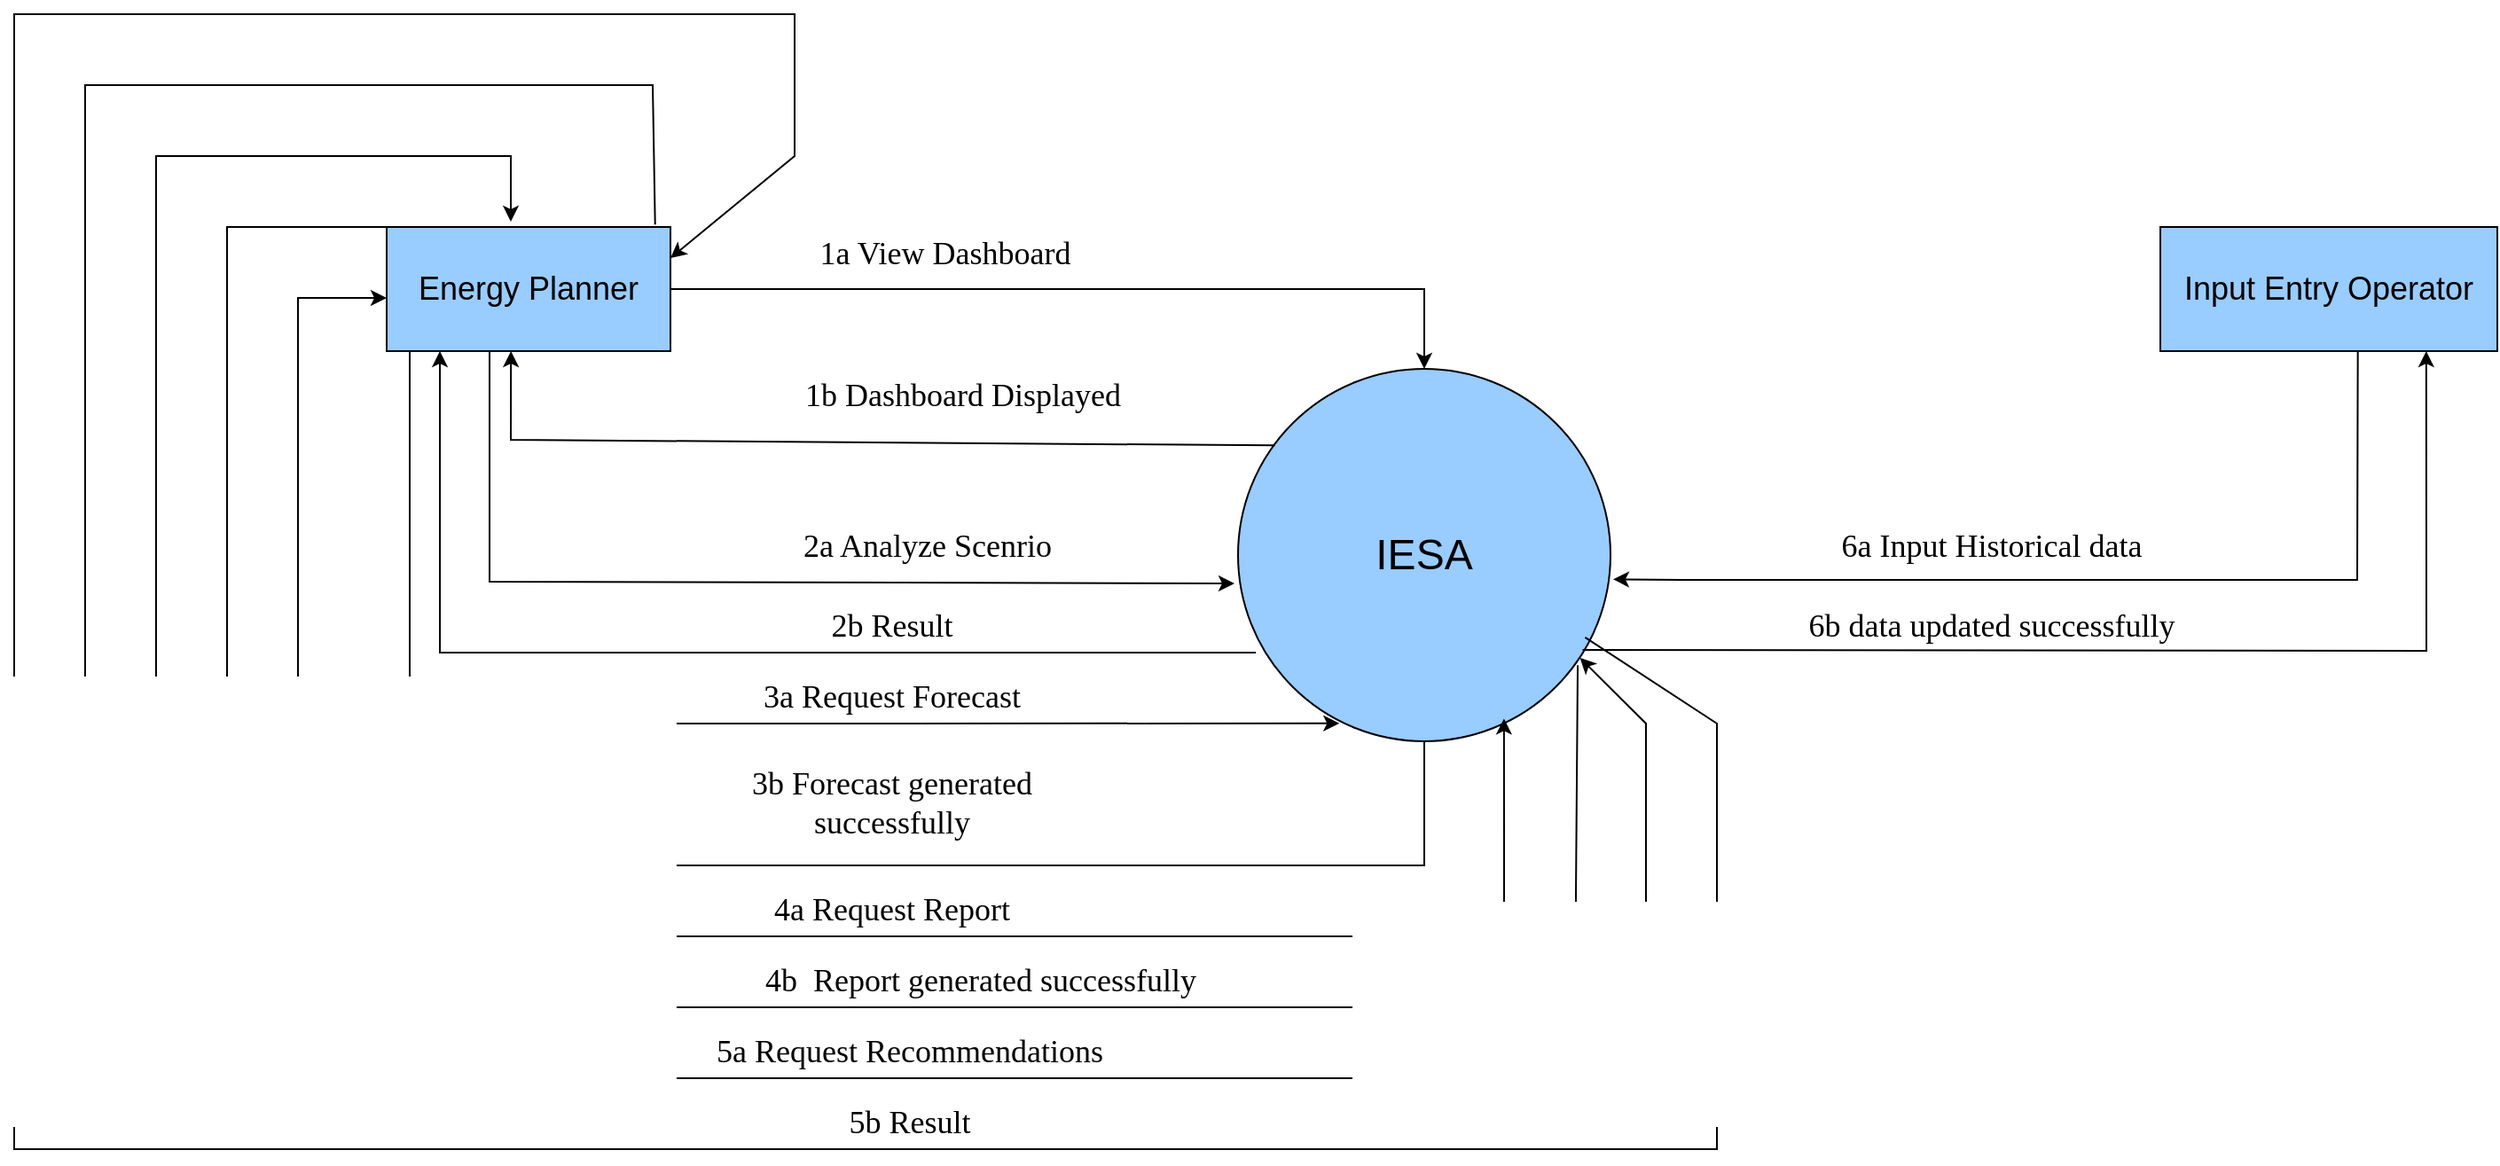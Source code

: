 <mxfile version="24.7.17">
  <diagram name="Page-1" id="90a13364-a465-7bf4-72fc-28e22215d7a0">
    <mxGraphModel dx="1600" dy="760" grid="1" gridSize="10" guides="1" tooltips="1" connect="1" arrows="1" fold="1" page="1" pageScale="1.5" pageWidth="1169" pageHeight="826" background="none" math="0" shadow="0">
      <root>
        <mxCell id="0" style=";html=1;" />
        <mxCell id="1" style=";html=1;" parent="0" />
        <mxCell id="zMM4AH2HvZYqn0vc6SCV-10" value="&lt;font style=&quot;font-size: 24px;&quot;&gt;IESA&lt;/font&gt;" style="ellipse;whiteSpace=wrap;html=1;aspect=fixed;fillColor=#99CCFF;" vertex="1" parent="1">
          <mxGeometry x="730" y="520" width="210" height="210" as="geometry" />
        </mxCell>
        <mxCell id="zMM4AH2HvZYqn0vc6SCV-12" value="&lt;font style=&quot;font-size: 18px;&quot;&gt;Energy Planner&lt;/font&gt;" style="rounded=0;whiteSpace=wrap;html=1;fillColor=#99CCFF;" vertex="1" parent="1">
          <mxGeometry x="250" y="440" width="160" height="70" as="geometry" />
        </mxCell>
        <mxCell id="zMM4AH2HvZYqn0vc6SCV-15" value="" style="endArrow=classic;html=1;rounded=0;exitX=1;exitY=0.5;exitDx=0;exitDy=0;entryX=0.5;entryY=0;entryDx=0;entryDy=0;" edge="1" parent="1" source="zMM4AH2HvZYqn0vc6SCV-12" target="zMM4AH2HvZYqn0vc6SCV-10">
          <mxGeometry width="50" height="50" relative="1" as="geometry">
            <mxPoint x="850" y="630" as="sourcePoint" />
            <mxPoint x="840" y="480" as="targetPoint" />
            <Array as="points">
              <mxPoint x="835" y="475" />
            </Array>
          </mxGeometry>
        </mxCell>
        <mxCell id="zMM4AH2HvZYqn0vc6SCV-16" value="&lt;font face=&quot;Verdana&quot; style=&quot;font-size: 18px;&quot;&gt;1a View Dashboard&lt;/font&gt;" style="text;html=1;align=center;verticalAlign=middle;whiteSpace=wrap;rounded=0;" vertex="1" parent="1">
          <mxGeometry x="460" y="440" width="210" height="30" as="geometry" />
        </mxCell>
        <mxCell id="zMM4AH2HvZYqn0vc6SCV-18" value="" style="endArrow=classic;html=1;rounded=0;entryX=0.438;entryY=1;entryDx=0;entryDy=0;entryPerimeter=0;" edge="1" parent="1" target="zMM4AH2HvZYqn0vc6SCV-12">
          <mxGeometry width="50" height="50" relative="1" as="geometry">
            <mxPoint x="750.668" y="563.178" as="sourcePoint" />
            <mxPoint x="320" y="520" as="targetPoint" />
            <Array as="points">
              <mxPoint x="320" y="560" />
            </Array>
          </mxGeometry>
        </mxCell>
        <mxCell id="zMM4AH2HvZYqn0vc6SCV-20" value="&lt;font face=&quot;Verdana&quot; style=&quot;font-size: 18px;&quot;&gt;1b Dashboard Displayed&lt;/font&gt;" style="text;html=1;align=center;verticalAlign=middle;whiteSpace=wrap;rounded=0;" vertex="1" parent="1">
          <mxGeometry x="460" y="520" width="230" height="30" as="geometry" />
        </mxCell>
        <mxCell id="zMM4AH2HvZYqn0vc6SCV-21" value="" style="endArrow=classic;html=1;rounded=0;" edge="1" parent="1">
          <mxGeometry width="50" height="50" relative="1" as="geometry">
            <mxPoint x="308" y="510" as="sourcePoint" />
            <mxPoint x="728" y="641" as="targetPoint" />
            <Array as="points">
              <mxPoint x="308" y="640" />
            </Array>
          </mxGeometry>
        </mxCell>
        <mxCell id="zMM4AH2HvZYqn0vc6SCV-22" value="&lt;font face=&quot;Verdana&quot; style=&quot;font-size: 18px;&quot;&gt;2a Analyze Scenrio&lt;/font&gt;" style="text;html=1;align=center;verticalAlign=middle;whiteSpace=wrap;rounded=0;" vertex="1" parent="1">
          <mxGeometry x="440" y="604.5" width="230" height="30" as="geometry" />
        </mxCell>
        <mxCell id="zMM4AH2HvZYqn0vc6SCV-23" value="" style="endArrow=classic;html=1;rounded=0;" edge="1" parent="1">
          <mxGeometry width="50" height="50" relative="1" as="geometry">
            <mxPoint x="740" y="680" as="sourcePoint" />
            <mxPoint x="280" y="510" as="targetPoint" />
            <Array as="points">
              <mxPoint x="280" y="680" />
            </Array>
          </mxGeometry>
        </mxCell>
        <mxCell id="zMM4AH2HvZYqn0vc6SCV-24" value="&lt;font face=&quot;Verdana&quot; style=&quot;font-size: 18px;&quot;&gt;2b Result&lt;/font&gt;" style="text;html=1;align=center;verticalAlign=middle;whiteSpace=wrap;rounded=0;" vertex="1" parent="1">
          <mxGeometry x="420" y="650" width="230" height="30" as="geometry" />
        </mxCell>
        <mxCell id="zMM4AH2HvZYqn0vc6SCV-25" value="&lt;font style=&quot;font-size: 18px;&quot;&gt;Input Entry Operator&lt;/font&gt;" style="rounded=0;whiteSpace=wrap;html=1;fillColor=#99CCFF;" vertex="1" parent="1">
          <mxGeometry x="1250" y="440" width="190" height="70" as="geometry" />
        </mxCell>
        <mxCell id="zMM4AH2HvZYqn0vc6SCV-27" value="" style="endArrow=classic;html=1;rounded=0;entryX=0.272;entryY=0.952;entryDx=0;entryDy=0;entryPerimeter=0;" edge="1" parent="1" target="zMM4AH2HvZYqn0vc6SCV-10">
          <mxGeometry width="50" height="50" relative="1" as="geometry">
            <mxPoint x="263" y="510" as="sourcePoint" />
            <mxPoint x="610" y="810" as="targetPoint" />
            <Array as="points">
              <mxPoint x="263" y="720" />
            </Array>
          </mxGeometry>
        </mxCell>
        <mxCell id="zMM4AH2HvZYqn0vc6SCV-28" value="&lt;font face=&quot;Verdana&quot;&gt;&lt;span style=&quot;font-size: 18px;&quot;&gt;3a Request Forecast&lt;/span&gt;&lt;/font&gt;" style="text;html=1;align=center;verticalAlign=middle;whiteSpace=wrap;rounded=0;" vertex="1" parent="1">
          <mxGeometry x="420" y="690" width="230" height="30" as="geometry" />
        </mxCell>
        <mxCell id="zMM4AH2HvZYqn0vc6SCV-29" value="" style="endArrow=classic;html=1;rounded=0;exitX=0.5;exitY=1;exitDx=0;exitDy=0;" edge="1" parent="1" source="zMM4AH2HvZYqn0vc6SCV-10">
          <mxGeometry width="50" height="50" relative="1" as="geometry">
            <mxPoint x="835" y="770" as="sourcePoint" />
            <mxPoint x="250" y="480" as="targetPoint" />
            <Array as="points">
              <mxPoint x="835" y="800" />
              <mxPoint x="590" y="800" />
              <mxPoint x="350" y="800" />
              <mxPoint x="200" y="800" />
              <mxPoint x="200" y="520" />
              <mxPoint x="200" y="480" />
            </Array>
          </mxGeometry>
        </mxCell>
        <mxCell id="zMM4AH2HvZYqn0vc6SCV-30" value="&lt;font face=&quot;Verdana&quot; style=&quot;font-size: 18px;&quot;&gt;3b Forecast generated successfully&lt;/font&gt;" style="text;html=1;align=center;verticalAlign=middle;whiteSpace=wrap;rounded=0;" vertex="1" parent="1">
          <mxGeometry x="430" y="740" width="210" height="50" as="geometry" />
        </mxCell>
        <mxCell id="zMM4AH2HvZYqn0vc6SCV-33" value="" style="endArrow=classic;html=1;rounded=0;exitX=0;exitY=0;exitDx=0;exitDy=0;entryX=0.714;entryY=0.939;entryDx=0;entryDy=0;entryPerimeter=0;" edge="1" parent="1" source="zMM4AH2HvZYqn0vc6SCV-12" target="zMM4AH2HvZYqn0vc6SCV-10">
          <mxGeometry width="50" height="50" relative="1" as="geometry">
            <mxPoint x="240" y="450" as="sourcePoint" />
            <mxPoint x="870" y="740" as="targetPoint" />
            <Array as="points">
              <mxPoint x="160" y="440" />
              <mxPoint x="160" y="840" />
              <mxPoint x="880" y="840" />
              <mxPoint x="880" y="790" />
            </Array>
          </mxGeometry>
        </mxCell>
        <mxCell id="zMM4AH2HvZYqn0vc6SCV-34" value="&lt;font face=&quot;Verdana&quot;&gt;&lt;span style=&quot;font-size: 18px;&quot;&gt;4a Request Report&lt;/span&gt;&lt;/font&gt;" style="text;html=1;align=center;verticalAlign=middle;whiteSpace=wrap;rounded=0;" vertex="1" parent="1">
          <mxGeometry x="420" y="810" width="230" height="30" as="geometry" />
        </mxCell>
        <mxCell id="zMM4AH2HvZYqn0vc6SCV-36" value="" style="endArrow=classic;html=1;rounded=0;exitX=0.912;exitY=0.796;exitDx=0;exitDy=0;exitPerimeter=0;" edge="1" parent="1" source="zMM4AH2HvZYqn0vc6SCV-10">
          <mxGeometry width="50" height="50" relative="1" as="geometry">
            <mxPoint x="920" y="880" as="sourcePoint" />
            <mxPoint x="320" y="437" as="targetPoint" />
            <Array as="points">
              <mxPoint x="920" y="880" />
              <mxPoint x="120" y="880" />
              <mxPoint x="120" y="400" />
              <mxPoint x="320" y="400" />
            </Array>
          </mxGeometry>
        </mxCell>
        <mxCell id="zMM4AH2HvZYqn0vc6SCV-37" value="&lt;font face=&quot;Verdana&quot;&gt;&lt;span style=&quot;font-size: 18px;&quot;&gt;4b&amp;nbsp; Report generated successfully&lt;/span&gt;&lt;/font&gt;" style="text;html=1;align=center;verticalAlign=middle;whiteSpace=wrap;rounded=0;" vertex="1" parent="1">
          <mxGeometry x="420" y="850" width="330" height="30" as="geometry" />
        </mxCell>
        <mxCell id="zMM4AH2HvZYqn0vc6SCV-38" value="" style="endArrow=classic;html=1;rounded=0;exitX=0.586;exitY=1.02;exitDx=0;exitDy=0;exitPerimeter=0;entryX=1.007;entryY=0.565;entryDx=0;entryDy=0;entryPerimeter=0;" edge="1" parent="1" target="zMM4AH2HvZYqn0vc6SCV-10">
          <mxGeometry width="50" height="50" relative="1" as="geometry">
            <mxPoint x="1361.34" y="510.0" as="sourcePoint" />
            <mxPoint x="940" y="623.6" as="targetPoint" />
            <Array as="points">
              <mxPoint x="1361" y="639" />
              <mxPoint x="1150" y="639" />
              <mxPoint x="1040" y="639" />
              <mxPoint x="980" y="639" />
            </Array>
          </mxGeometry>
        </mxCell>
        <mxCell id="zMM4AH2HvZYqn0vc6SCV-39" value="&lt;font face=&quot;Verdana&quot; style=&quot;font-size: 18px;&quot;&gt;6a Input Historical data&lt;/font&gt;" style="text;html=1;align=center;verticalAlign=middle;whiteSpace=wrap;rounded=0;" vertex="1" parent="1">
          <mxGeometry x="1020" y="605" width="270" height="30" as="geometry" />
        </mxCell>
        <mxCell id="zMM4AH2HvZYqn0vc6SCV-40" value="" style="endArrow=classic;html=1;rounded=0;exitX=0.925;exitY=0.755;exitDx=0;exitDy=0;exitPerimeter=0;entryX=0.789;entryY=1;entryDx=0;entryDy=0;entryPerimeter=0;" edge="1" parent="1" source="zMM4AH2HvZYqn0vc6SCV-10" target="zMM4AH2HvZYqn0vc6SCV-25">
          <mxGeometry width="50" height="50" relative="1" as="geometry">
            <mxPoint x="850" y="620" as="sourcePoint" />
            <mxPoint x="1403" y="507" as="targetPoint" />
            <Array as="points">
              <mxPoint x="1400" y="679" />
            </Array>
          </mxGeometry>
        </mxCell>
        <mxCell id="zMM4AH2HvZYqn0vc6SCV-41" value="&lt;font face=&quot;Verdana&quot;&gt;&lt;span style=&quot;font-size: 18px;&quot;&gt;6b data updated successfully&lt;/span&gt;&lt;/font&gt;" style="text;html=1;align=center;verticalAlign=middle;whiteSpace=wrap;rounded=0;" vertex="1" parent="1">
          <mxGeometry x="1020" y="650" width="270" height="30" as="geometry" />
        </mxCell>
        <mxCell id="zMM4AH2HvZYqn0vc6SCV-42" value="" style="endArrow=classic;html=1;rounded=0;exitX=0.946;exitY=-0.02;exitDx=0;exitDy=0;exitPerimeter=0;entryX=0.918;entryY=0.776;entryDx=0;entryDy=0;entryPerimeter=0;" edge="1" parent="1" source="zMM4AH2HvZYqn0vc6SCV-12" target="zMM4AH2HvZYqn0vc6SCV-10">
          <mxGeometry width="50" height="50" relative="1" as="geometry">
            <mxPoint x="390" y="360" as="sourcePoint" />
            <mxPoint x="960" y="730" as="targetPoint" />
            <Array as="points">
              <mxPoint x="400" y="360" />
              <mxPoint x="80" y="360" />
              <mxPoint x="80" y="920" />
              <mxPoint x="960" y="920" />
              <mxPoint x="960" y="720" />
            </Array>
          </mxGeometry>
        </mxCell>
        <mxCell id="zMM4AH2HvZYqn0vc6SCV-43" value="&lt;font face=&quot;Verdana&quot;&gt;&lt;span style=&quot;font-size: 18px;&quot;&gt;5a Request Recommendations&lt;/span&gt;&lt;/font&gt;" style="text;html=1;align=center;verticalAlign=middle;whiteSpace=wrap;rounded=0;" vertex="1" parent="1">
          <mxGeometry x="400" y="890" width="290" height="30" as="geometry" />
        </mxCell>
        <mxCell id="zMM4AH2HvZYqn0vc6SCV-44" value="" style="endArrow=classic;html=1;rounded=0;exitX=0.932;exitY=0.721;exitDx=0;exitDy=0;exitPerimeter=0;entryX=1;entryY=0.25;entryDx=0;entryDy=0;" edge="1" parent="1" source="zMM4AH2HvZYqn0vc6SCV-10" target="zMM4AH2HvZYqn0vc6SCV-12">
          <mxGeometry width="50" height="50" relative="1" as="geometry">
            <mxPoint x="940" y="680" as="sourcePoint" />
            <mxPoint x="480" y="400" as="targetPoint" />
            <Array as="points">
              <mxPoint x="1000" y="720" />
              <mxPoint x="1000" y="960" />
              <mxPoint x="40" y="960" />
              <mxPoint x="40" y="320" />
              <mxPoint x="480" y="320" />
              <mxPoint x="480" y="400" />
            </Array>
          </mxGeometry>
        </mxCell>
        <mxCell id="zMM4AH2HvZYqn0vc6SCV-45" value="&lt;font face=&quot;Verdana&quot;&gt;&lt;span style=&quot;font-size: 18px;&quot;&gt;5b Result&lt;/span&gt;&lt;/font&gt;" style="text;html=1;align=center;verticalAlign=middle;whiteSpace=wrap;rounded=0;" vertex="1" parent="1">
          <mxGeometry x="400" y="930" width="290" height="30" as="geometry" />
        </mxCell>
      </root>
    </mxGraphModel>
  </diagram>
</mxfile>
